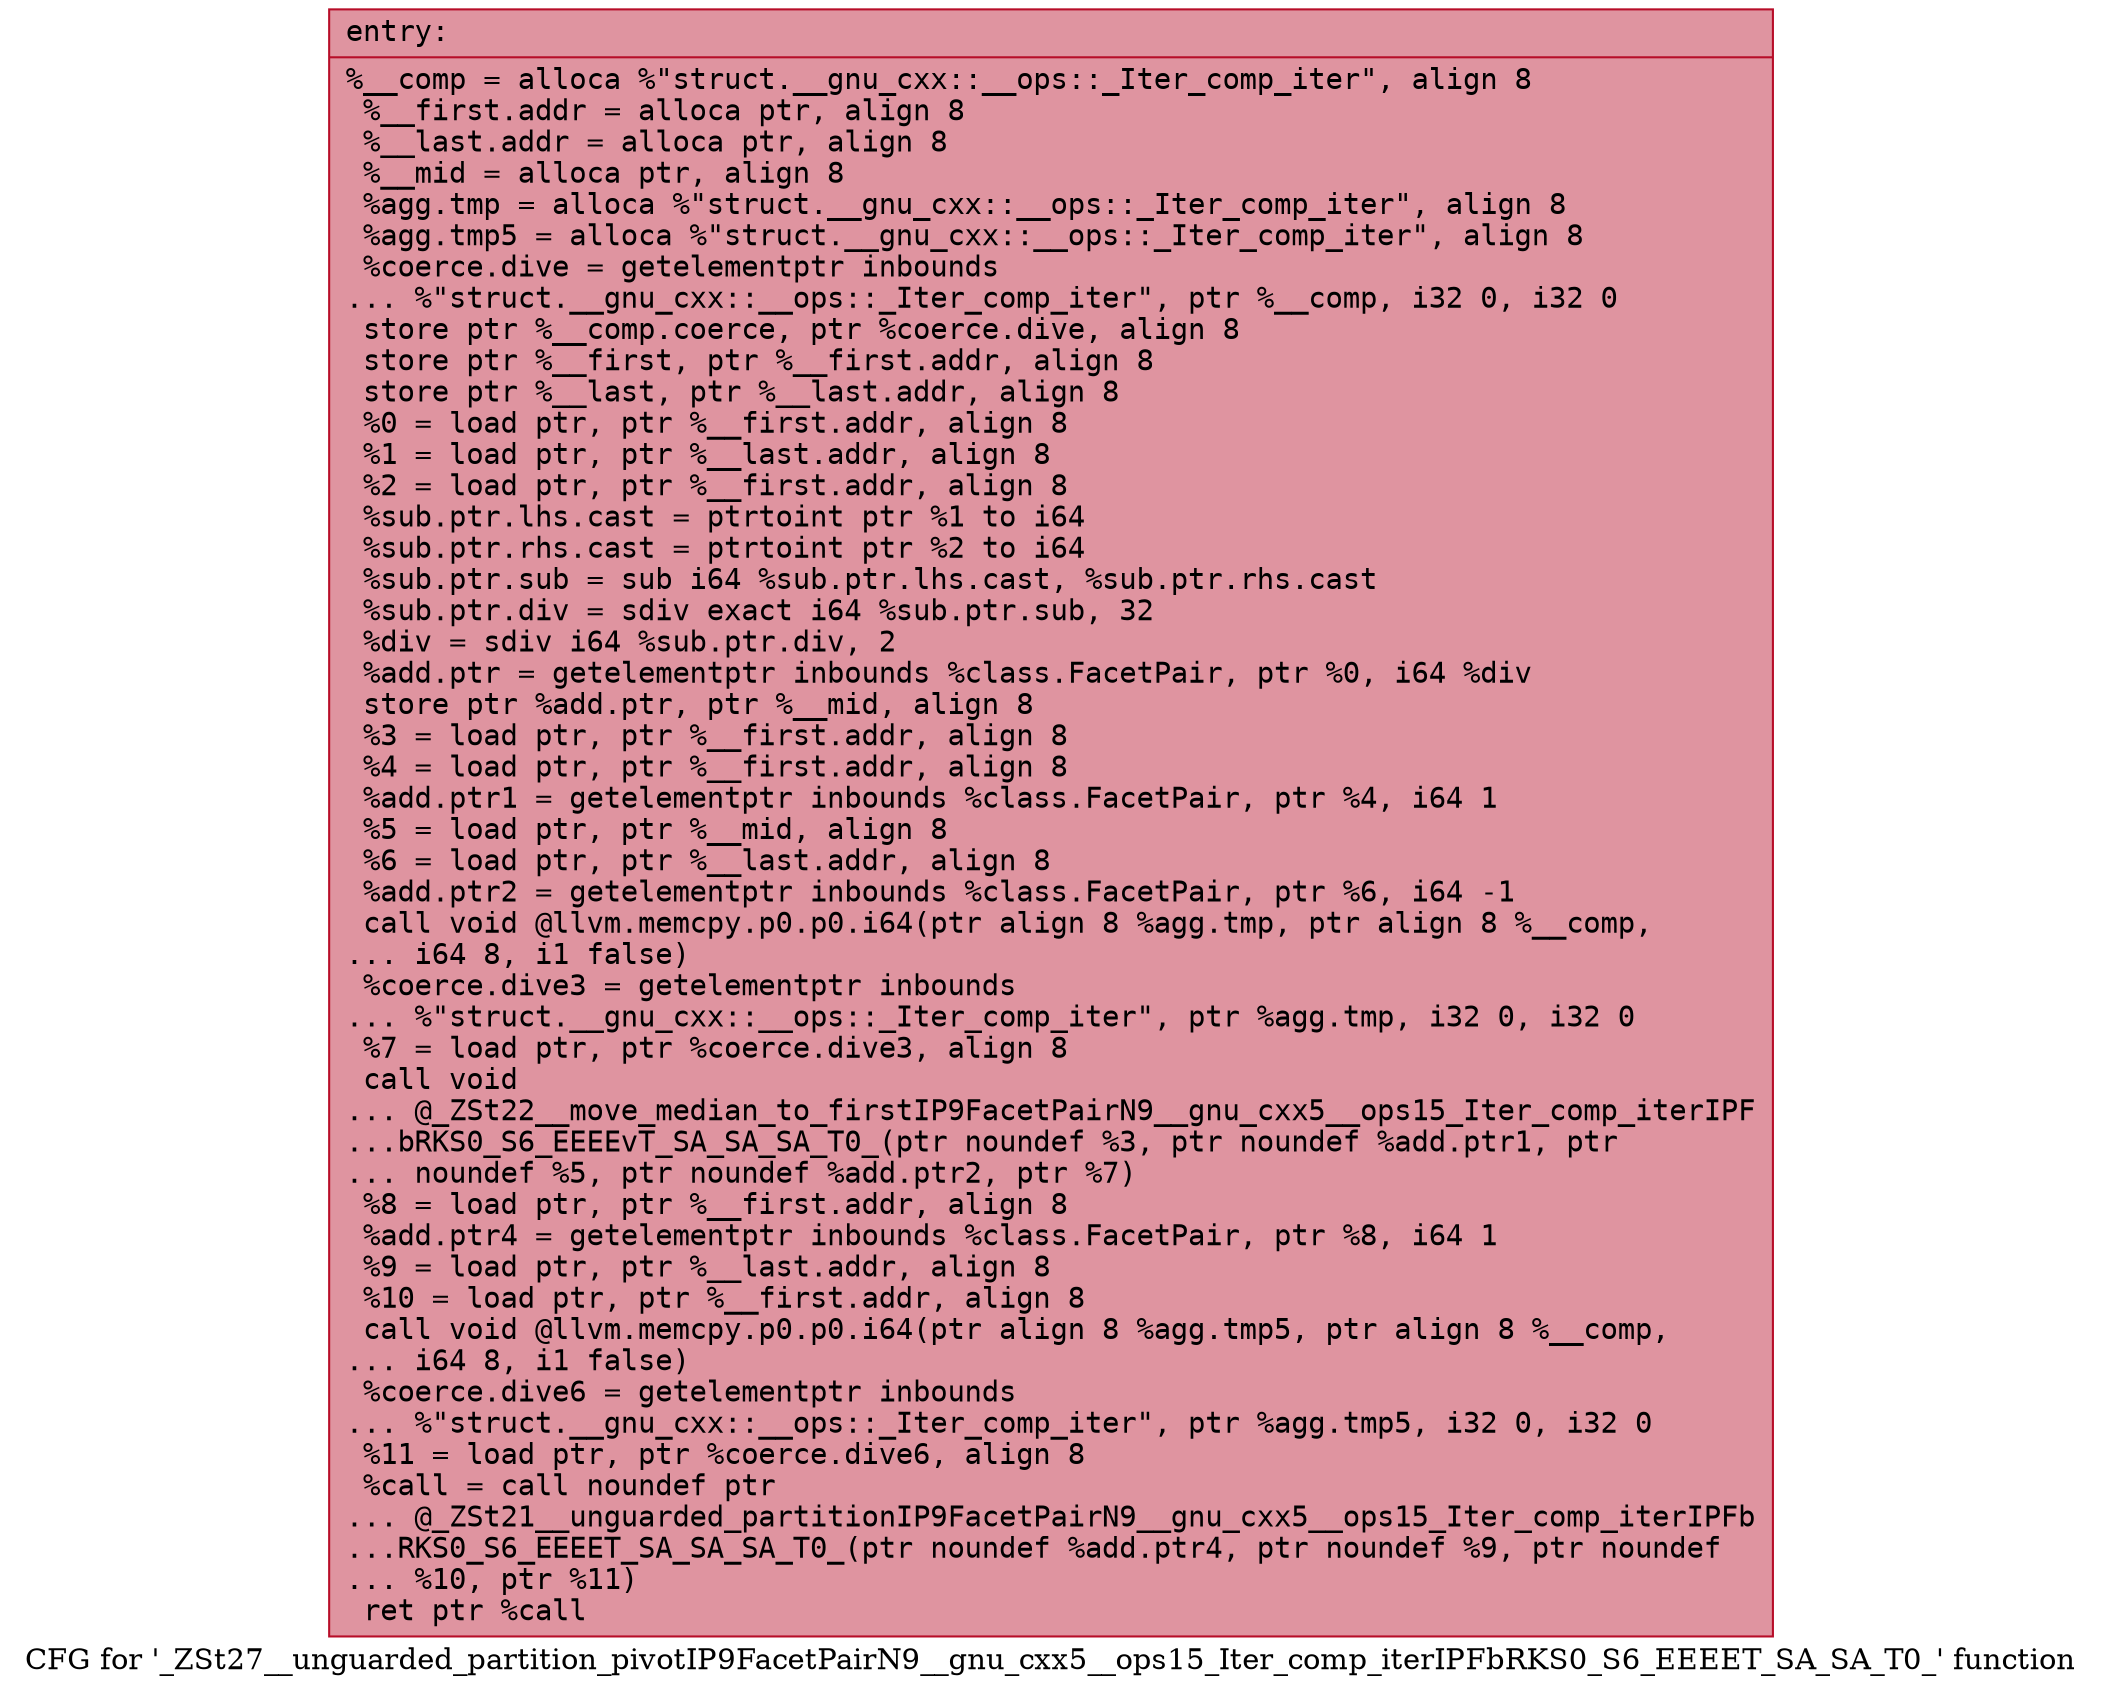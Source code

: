 digraph "CFG for '_ZSt27__unguarded_partition_pivotIP9FacetPairN9__gnu_cxx5__ops15_Iter_comp_iterIPFbRKS0_S6_EEEET_SA_SA_T0_' function" {
	label="CFG for '_ZSt27__unguarded_partition_pivotIP9FacetPairN9__gnu_cxx5__ops15_Iter_comp_iterIPFbRKS0_S6_EEEET_SA_SA_T0_' function";

	Node0x5606e00f4700 [shape=record,color="#b70d28ff", style=filled, fillcolor="#b70d2870" fontname="Courier",label="{entry:\l|  %__comp = alloca %\"struct.__gnu_cxx::__ops::_Iter_comp_iter\", align 8\l  %__first.addr = alloca ptr, align 8\l  %__last.addr = alloca ptr, align 8\l  %__mid = alloca ptr, align 8\l  %agg.tmp = alloca %\"struct.__gnu_cxx::__ops::_Iter_comp_iter\", align 8\l  %agg.tmp5 = alloca %\"struct.__gnu_cxx::__ops::_Iter_comp_iter\", align 8\l  %coerce.dive = getelementptr inbounds\l... %\"struct.__gnu_cxx::__ops::_Iter_comp_iter\", ptr %__comp, i32 0, i32 0\l  store ptr %__comp.coerce, ptr %coerce.dive, align 8\l  store ptr %__first, ptr %__first.addr, align 8\l  store ptr %__last, ptr %__last.addr, align 8\l  %0 = load ptr, ptr %__first.addr, align 8\l  %1 = load ptr, ptr %__last.addr, align 8\l  %2 = load ptr, ptr %__first.addr, align 8\l  %sub.ptr.lhs.cast = ptrtoint ptr %1 to i64\l  %sub.ptr.rhs.cast = ptrtoint ptr %2 to i64\l  %sub.ptr.sub = sub i64 %sub.ptr.lhs.cast, %sub.ptr.rhs.cast\l  %sub.ptr.div = sdiv exact i64 %sub.ptr.sub, 32\l  %div = sdiv i64 %sub.ptr.div, 2\l  %add.ptr = getelementptr inbounds %class.FacetPair, ptr %0, i64 %div\l  store ptr %add.ptr, ptr %__mid, align 8\l  %3 = load ptr, ptr %__first.addr, align 8\l  %4 = load ptr, ptr %__first.addr, align 8\l  %add.ptr1 = getelementptr inbounds %class.FacetPair, ptr %4, i64 1\l  %5 = load ptr, ptr %__mid, align 8\l  %6 = load ptr, ptr %__last.addr, align 8\l  %add.ptr2 = getelementptr inbounds %class.FacetPair, ptr %6, i64 -1\l  call void @llvm.memcpy.p0.p0.i64(ptr align 8 %agg.tmp, ptr align 8 %__comp,\l... i64 8, i1 false)\l  %coerce.dive3 = getelementptr inbounds\l... %\"struct.__gnu_cxx::__ops::_Iter_comp_iter\", ptr %agg.tmp, i32 0, i32 0\l  %7 = load ptr, ptr %coerce.dive3, align 8\l  call void\l... @_ZSt22__move_median_to_firstIP9FacetPairN9__gnu_cxx5__ops15_Iter_comp_iterIPF\l...bRKS0_S6_EEEEvT_SA_SA_SA_T0_(ptr noundef %3, ptr noundef %add.ptr1, ptr\l... noundef %5, ptr noundef %add.ptr2, ptr %7)\l  %8 = load ptr, ptr %__first.addr, align 8\l  %add.ptr4 = getelementptr inbounds %class.FacetPair, ptr %8, i64 1\l  %9 = load ptr, ptr %__last.addr, align 8\l  %10 = load ptr, ptr %__first.addr, align 8\l  call void @llvm.memcpy.p0.p0.i64(ptr align 8 %agg.tmp5, ptr align 8 %__comp,\l... i64 8, i1 false)\l  %coerce.dive6 = getelementptr inbounds\l... %\"struct.__gnu_cxx::__ops::_Iter_comp_iter\", ptr %agg.tmp5, i32 0, i32 0\l  %11 = load ptr, ptr %coerce.dive6, align 8\l  %call = call noundef ptr\l... @_ZSt21__unguarded_partitionIP9FacetPairN9__gnu_cxx5__ops15_Iter_comp_iterIPFb\l...RKS0_S6_EEEET_SA_SA_SA_T0_(ptr noundef %add.ptr4, ptr noundef %9, ptr noundef\l... %10, ptr %11)\l  ret ptr %call\l}"];
}
